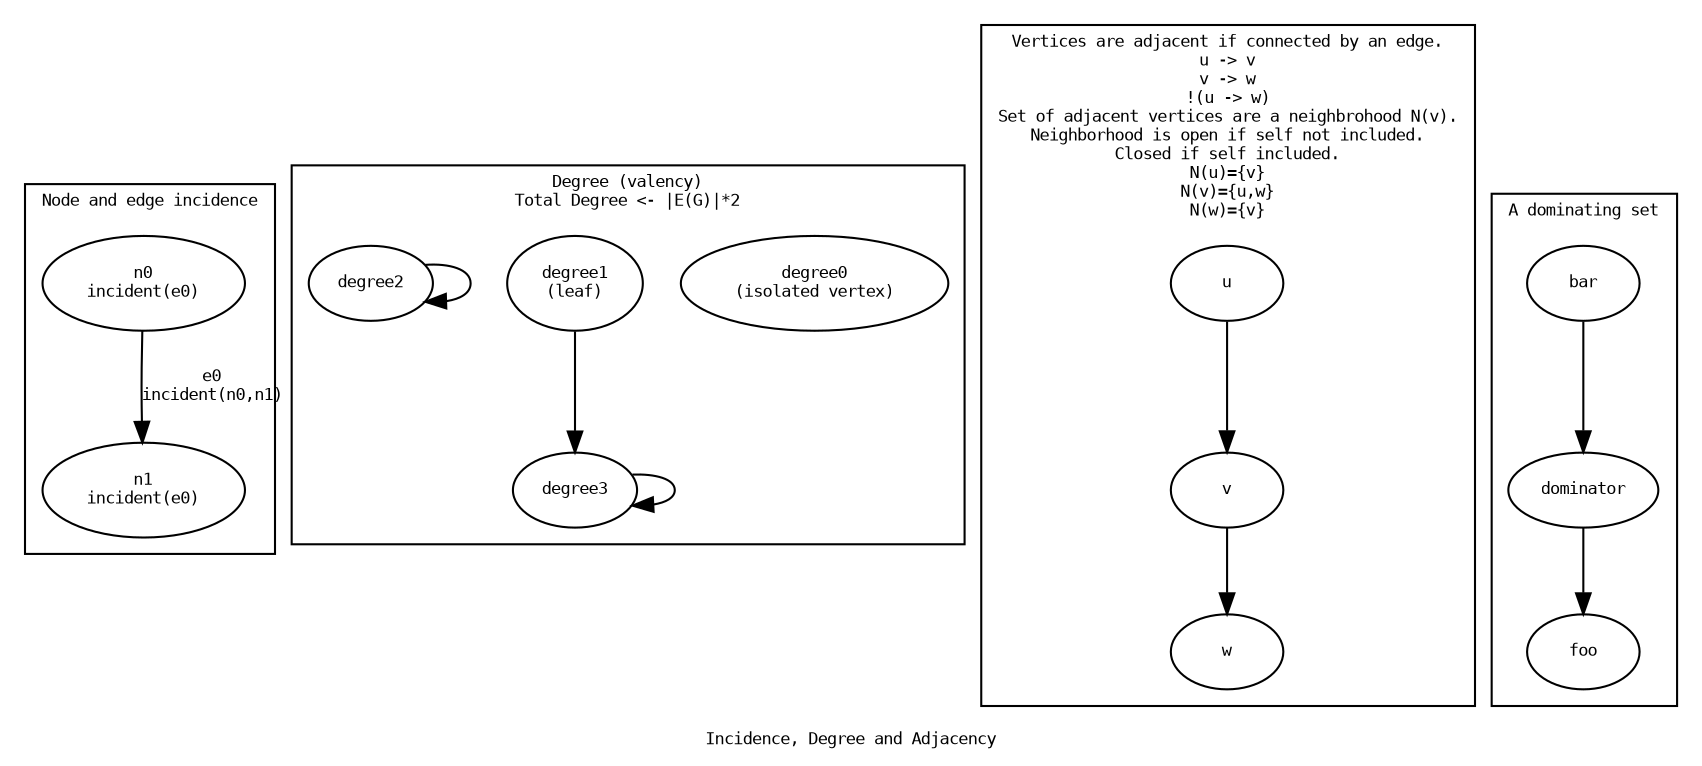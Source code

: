 
digraph G {
  label="Incidence, Degree and Adjacency"

  nodesep="1.5"
  graph[fontname="Monospace",fontsize="8",nodesep="0.25"]
  node [fontname="Monospace",fontsize="8",margin="0.1"]
  edge [fontname="Monospace",fontsize="8"]

  subgraph clusterAdj1 {
    label="Node and edge incidence"
    "n0\nincident(e0)" -> "n1\nincident(e0)" [label="e0\nincident(n0,n1)"]
  }

  subgraph clusterAdj2 {
    label="Degree (valency)\nTotal Degree <- |E(G)|*2"
    "degree0\n(isolated vertex)"
    "degree1\n(leaf)" -> degree3
    degree2 -> degree2
    degree3 -> degree3
  }

  subgraph clusterAdj3 {
    label="Vertices are adjacent if connected by an edge.\nu -> v\nv -> w\n!(u -> w)\nSet of adjacent vertices are a neighbrohood N(v).\nNeighborhood is open if self not included.\nClosed if self included.\nN(u)={v}\nN(v)={u,w}\nN(w)={v}"
    u -> v
    v -> w
  }

  subgraph clusterDominatrix {
    label="A dominating set"
    bar -> dominator -> foo
  }

}

